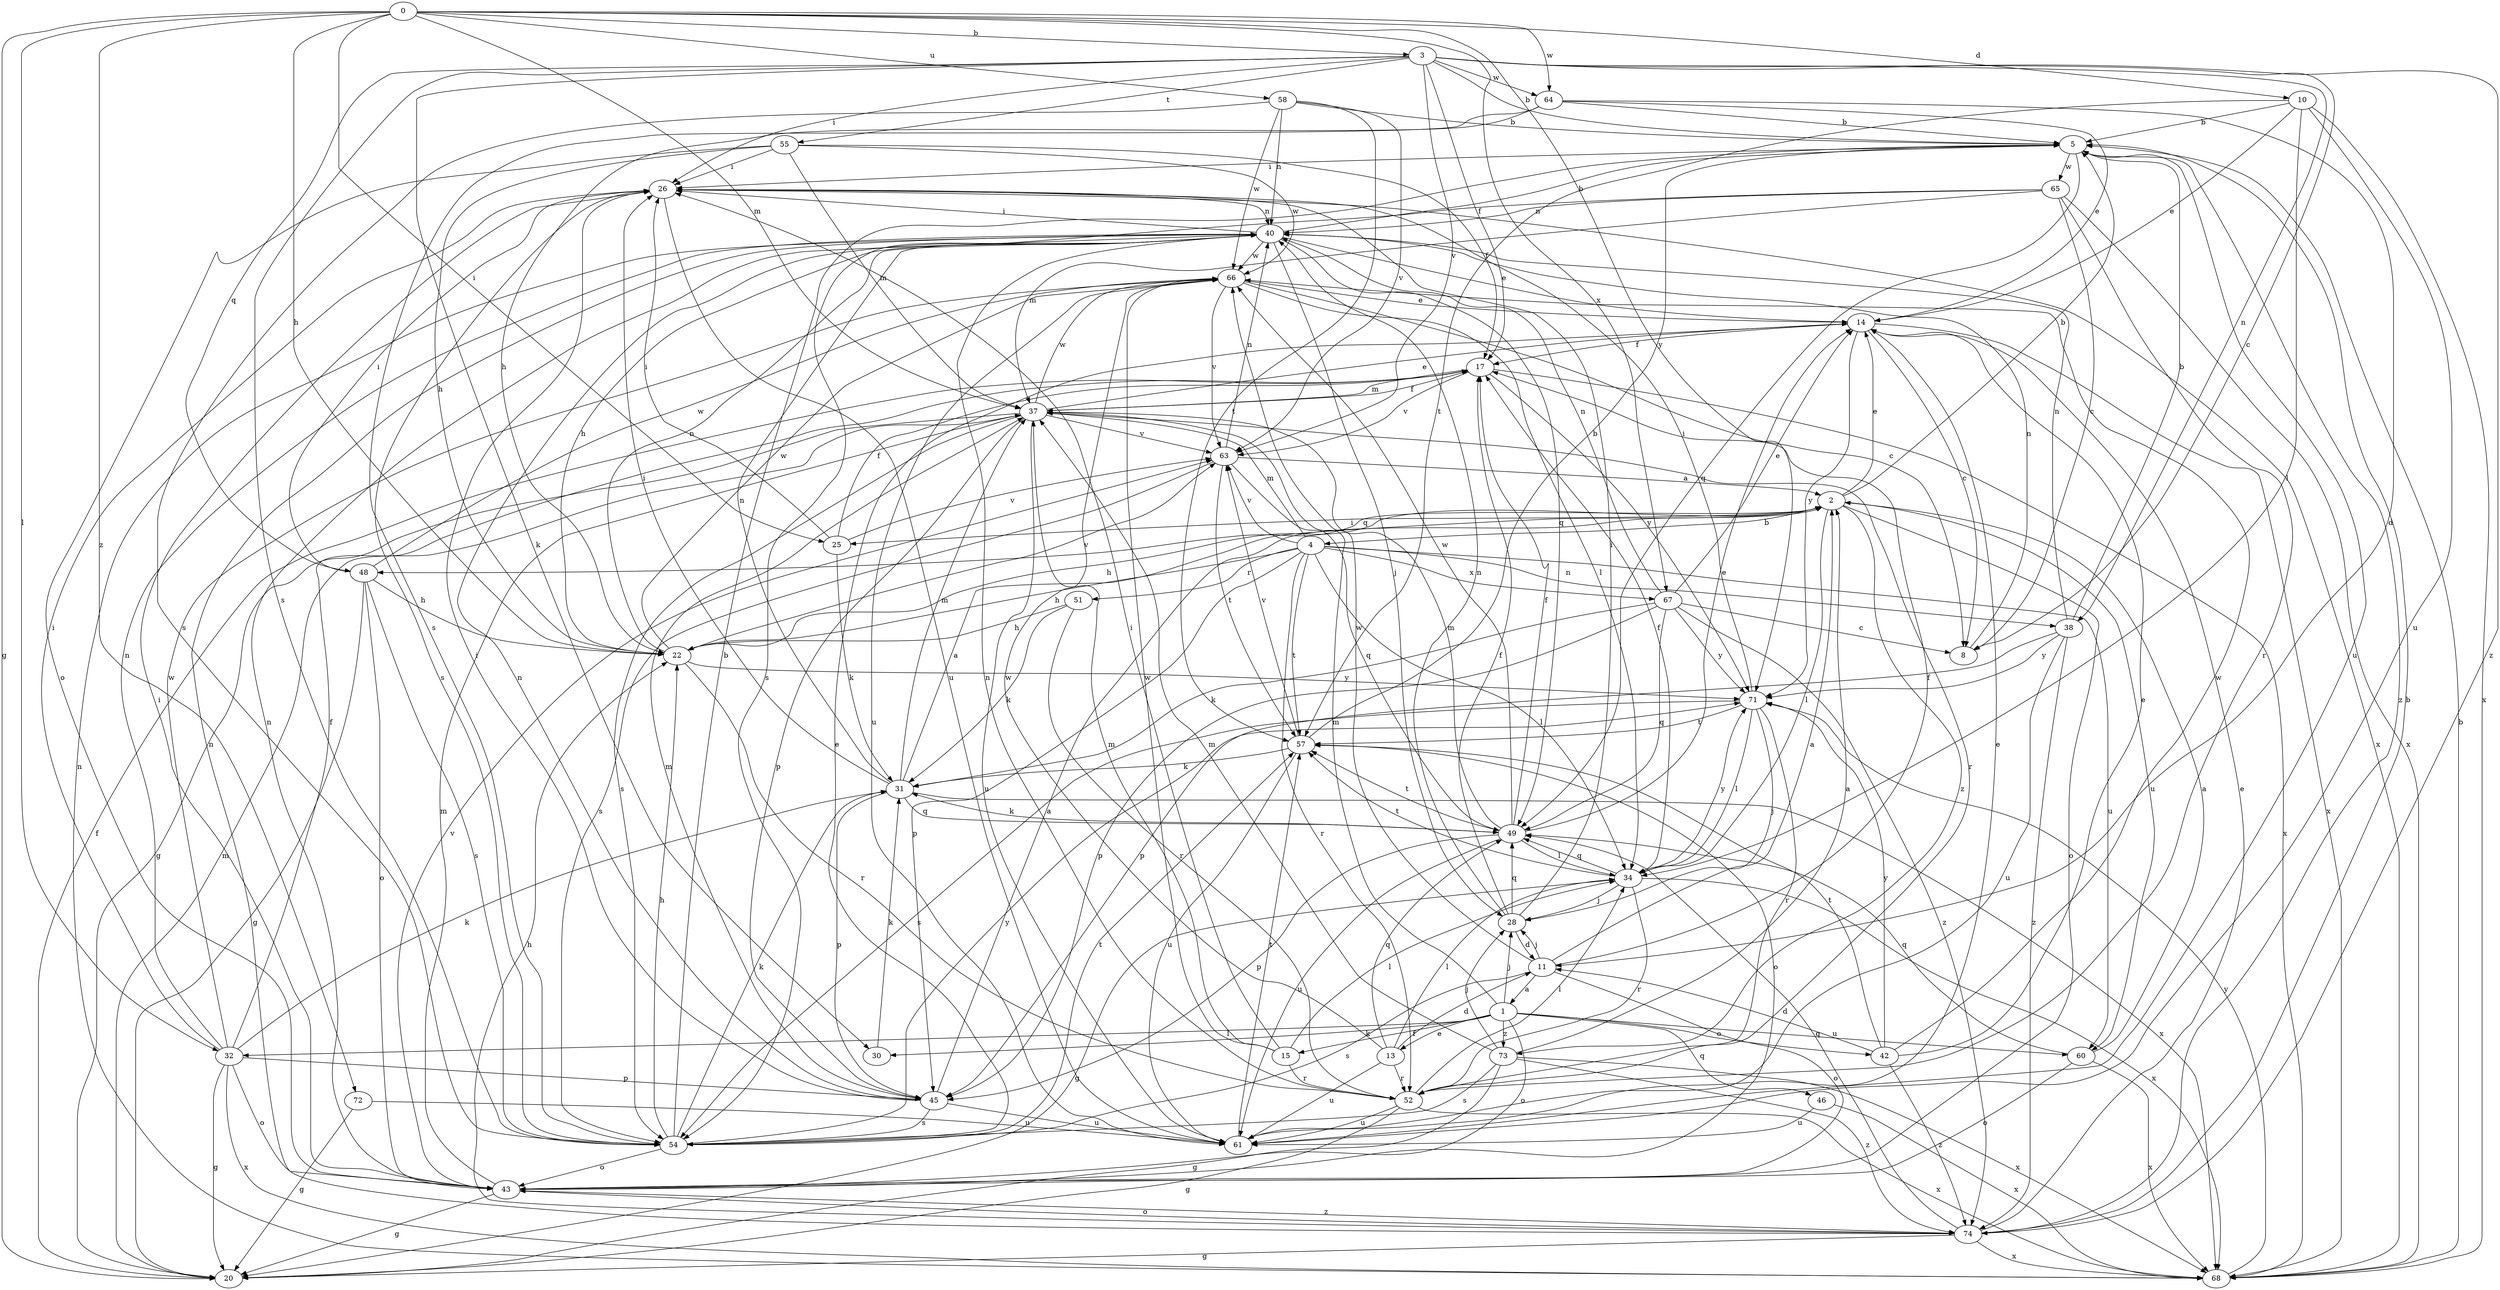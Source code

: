strict digraph  {
0;
1;
2;
3;
4;
5;
8;
10;
11;
13;
14;
15;
17;
20;
22;
25;
26;
28;
30;
31;
32;
34;
37;
38;
40;
42;
43;
45;
46;
48;
49;
51;
52;
54;
55;
57;
58;
60;
61;
63;
64;
65;
66;
67;
68;
71;
72;
73;
74;
0 -> 3  [label=b];
0 -> 10  [label=d];
0 -> 20  [label=g];
0 -> 22  [label=h];
0 -> 25  [label=i];
0 -> 32  [label=l];
0 -> 37  [label=m];
0 -> 58  [label=u];
0 -> 64  [label=w];
0 -> 67  [label=x];
0 -> 71  [label=y];
0 -> 72  [label=z];
1 -> 13  [label=e];
1 -> 15  [label=f];
1 -> 28  [label=j];
1 -> 30  [label=k];
1 -> 32  [label=l];
1 -> 37  [label=m];
1 -> 42  [label=o];
1 -> 43  [label=o];
1 -> 46  [label=q];
1 -> 60  [label=u];
1 -> 73  [label=z];
2 -> 4  [label=b];
2 -> 5  [label=b];
2 -> 14  [label=e];
2 -> 22  [label=h];
2 -> 25  [label=i];
2 -> 34  [label=l];
2 -> 43  [label=o];
2 -> 48  [label=q];
2 -> 60  [label=u];
2 -> 73  [label=z];
3 -> 5  [label=b];
3 -> 8  [label=c];
3 -> 17  [label=f];
3 -> 26  [label=i];
3 -> 30  [label=k];
3 -> 38  [label=n];
3 -> 48  [label=q];
3 -> 54  [label=s];
3 -> 55  [label=t];
3 -> 63  [label=v];
3 -> 64  [label=w];
3 -> 74  [label=z];
4 -> 22  [label=h];
4 -> 34  [label=l];
4 -> 37  [label=m];
4 -> 38  [label=n];
4 -> 45  [label=p];
4 -> 51  [label=r];
4 -> 52  [label=r];
4 -> 57  [label=t];
4 -> 60  [label=u];
4 -> 63  [label=v];
4 -> 67  [label=x];
5 -> 26  [label=i];
5 -> 49  [label=q];
5 -> 61  [label=u];
5 -> 65  [label=w];
5 -> 74  [label=z];
8 -> 40  [label=n];
10 -> 5  [label=b];
10 -> 14  [label=e];
10 -> 34  [label=l];
10 -> 57  [label=t];
10 -> 61  [label=u];
10 -> 68  [label=x];
11 -> 1  [label=a];
11 -> 2  [label=a];
11 -> 17  [label=f];
11 -> 28  [label=j];
11 -> 43  [label=o];
11 -> 54  [label=s];
11 -> 66  [label=w];
13 -> 11  [label=d];
13 -> 34  [label=l];
13 -> 49  [label=q];
13 -> 52  [label=r];
13 -> 61  [label=u];
13 -> 66  [label=w];
14 -> 8  [label=c];
14 -> 17  [label=f];
14 -> 68  [label=x];
14 -> 71  [label=y];
15 -> 26  [label=i];
15 -> 34  [label=l];
15 -> 37  [label=m];
15 -> 52  [label=r];
15 -> 66  [label=w];
17 -> 37  [label=m];
17 -> 63  [label=v];
17 -> 68  [label=x];
17 -> 71  [label=y];
20 -> 17  [label=f];
20 -> 37  [label=m];
22 -> 40  [label=n];
22 -> 52  [label=r];
22 -> 63  [label=v];
22 -> 66  [label=w];
22 -> 71  [label=y];
25 -> 17  [label=f];
25 -> 26  [label=i];
25 -> 31  [label=k];
25 -> 63  [label=v];
26 -> 40  [label=n];
26 -> 54  [label=s];
26 -> 61  [label=u];
26 -> 68  [label=x];
28 -> 11  [label=d];
28 -> 17  [label=f];
28 -> 26  [label=i];
28 -> 40  [label=n];
28 -> 49  [label=q];
30 -> 31  [label=k];
31 -> 2  [label=a];
31 -> 26  [label=i];
31 -> 37  [label=m];
31 -> 40  [label=n];
31 -> 45  [label=p];
31 -> 49  [label=q];
31 -> 68  [label=x];
32 -> 17  [label=f];
32 -> 20  [label=g];
32 -> 26  [label=i];
32 -> 31  [label=k];
32 -> 40  [label=n];
32 -> 43  [label=o];
32 -> 45  [label=p];
32 -> 66  [label=w];
32 -> 68  [label=x];
34 -> 17  [label=f];
34 -> 20  [label=g];
34 -> 28  [label=j];
34 -> 49  [label=q];
34 -> 52  [label=r];
34 -> 57  [label=t];
34 -> 68  [label=x];
34 -> 71  [label=y];
37 -> 14  [label=e];
37 -> 17  [label=f];
37 -> 20  [label=g];
37 -> 45  [label=p];
37 -> 52  [label=r];
37 -> 54  [label=s];
37 -> 61  [label=u];
37 -> 63  [label=v];
37 -> 66  [label=w];
38 -> 5  [label=b];
38 -> 40  [label=n];
38 -> 45  [label=p];
38 -> 61  [label=u];
38 -> 71  [label=y];
38 -> 74  [label=z];
40 -> 5  [label=b];
40 -> 14  [label=e];
40 -> 22  [label=h];
40 -> 26  [label=i];
40 -> 28  [label=j];
40 -> 49  [label=q];
40 -> 66  [label=w];
42 -> 11  [label=d];
42 -> 14  [label=e];
42 -> 57  [label=t];
42 -> 66  [label=w];
42 -> 71  [label=y];
42 -> 74  [label=z];
43 -> 20  [label=g];
43 -> 26  [label=i];
43 -> 37  [label=m];
43 -> 40  [label=n];
43 -> 63  [label=v];
43 -> 74  [label=z];
45 -> 2  [label=a];
45 -> 26  [label=i];
45 -> 37  [label=m];
45 -> 40  [label=n];
45 -> 54  [label=s];
45 -> 61  [label=u];
46 -> 61  [label=u];
46 -> 68  [label=x];
48 -> 20  [label=g];
48 -> 22  [label=h];
48 -> 26  [label=i];
48 -> 43  [label=o];
48 -> 54  [label=s];
48 -> 66  [label=w];
49 -> 14  [label=e];
49 -> 17  [label=f];
49 -> 31  [label=k];
49 -> 34  [label=l];
49 -> 37  [label=m];
49 -> 45  [label=p];
49 -> 57  [label=t];
49 -> 61  [label=u];
49 -> 66  [label=w];
51 -> 22  [label=h];
51 -> 31  [label=k];
51 -> 52  [label=r];
52 -> 20  [label=g];
52 -> 34  [label=l];
52 -> 40  [label=n];
52 -> 61  [label=u];
52 -> 68  [label=x];
54 -> 5  [label=b];
54 -> 14  [label=e];
54 -> 22  [label=h];
54 -> 31  [label=k];
54 -> 43  [label=o];
54 -> 57  [label=t];
54 -> 71  [label=y];
55 -> 17  [label=f];
55 -> 22  [label=h];
55 -> 26  [label=i];
55 -> 37  [label=m];
55 -> 43  [label=o];
55 -> 66  [label=w];
57 -> 5  [label=b];
57 -> 31  [label=k];
57 -> 43  [label=o];
57 -> 61  [label=u];
57 -> 63  [label=v];
58 -> 5  [label=b];
58 -> 40  [label=n];
58 -> 54  [label=s];
58 -> 57  [label=t];
58 -> 63  [label=v];
58 -> 66  [label=w];
60 -> 2  [label=a];
60 -> 43  [label=o];
60 -> 49  [label=q];
60 -> 68  [label=x];
61 -> 14  [label=e];
61 -> 57  [label=t];
63 -> 2  [label=a];
63 -> 40  [label=n];
63 -> 49  [label=q];
63 -> 54  [label=s];
63 -> 57  [label=t];
64 -> 5  [label=b];
64 -> 11  [label=d];
64 -> 14  [label=e];
64 -> 22  [label=h];
64 -> 54  [label=s];
65 -> 8  [label=c];
65 -> 37  [label=m];
65 -> 40  [label=n];
65 -> 52  [label=r];
65 -> 54  [label=s];
65 -> 68  [label=x];
66 -> 8  [label=c];
66 -> 14  [label=e];
66 -> 34  [label=l];
66 -> 61  [label=u];
66 -> 63  [label=v];
67 -> 8  [label=c];
67 -> 14  [label=e];
67 -> 31  [label=k];
67 -> 40  [label=n];
67 -> 45  [label=p];
67 -> 49  [label=q];
67 -> 71  [label=y];
67 -> 74  [label=z];
68 -> 5  [label=b];
68 -> 40  [label=n];
68 -> 71  [label=y];
71 -> 26  [label=i];
71 -> 28  [label=j];
71 -> 34  [label=l];
71 -> 52  [label=r];
71 -> 54  [label=s];
71 -> 57  [label=t];
72 -> 20  [label=g];
72 -> 61  [label=u];
73 -> 2  [label=a];
73 -> 20  [label=g];
73 -> 28  [label=j];
73 -> 37  [label=m];
73 -> 54  [label=s];
73 -> 68  [label=x];
73 -> 74  [label=z];
74 -> 5  [label=b];
74 -> 14  [label=e];
74 -> 20  [label=g];
74 -> 22  [label=h];
74 -> 40  [label=n];
74 -> 43  [label=o];
74 -> 49  [label=q];
74 -> 68  [label=x];
}
